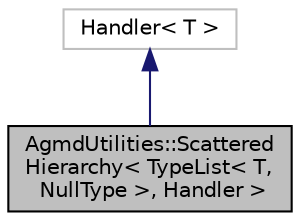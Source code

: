 digraph "AgmdUtilities::ScatteredHierarchy&lt; TypeList&lt; T, NullType &gt;, Handler &gt;"
{
  edge [fontname="Helvetica",fontsize="10",labelfontname="Helvetica",labelfontsize="10"];
  node [fontname="Helvetica",fontsize="10",shape=record];
  Node1 [label="AgmdUtilities::Scattered\lHierarchy\< TypeList\< T,\l NullType \>, Handler \>",height=0.2,width=0.4,color="black", fillcolor="grey75", style="filled" fontcolor="black"];
  Node2 -> Node1 [dir="back",color="midnightblue",fontsize="10",style="solid"];
  Node2 [label="Handler\< T \>",height=0.2,width=0.4,color="grey75", fillcolor="white", style="filled"];
}
